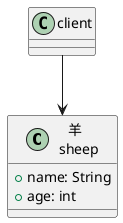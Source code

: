 @startuml

class "羊 \n sheep" as sheep {
    + name: String
    + age: int
}

class "client" as client

client --> sheep


@enduml